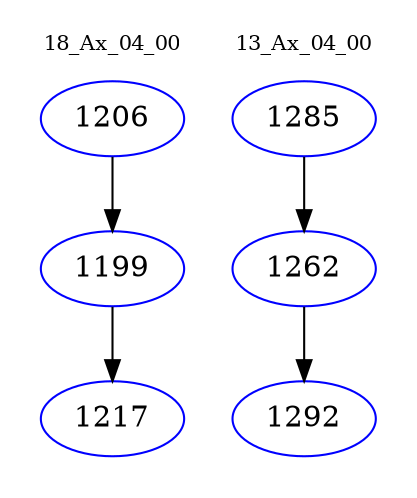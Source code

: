 digraph{
subgraph cluster_0 {
color = white
label = "18_Ax_04_00";
fontsize=10;
T0_1206 [label="1206", color="blue"]
T0_1206 -> T0_1199 [color="black"]
T0_1199 [label="1199", color="blue"]
T0_1199 -> T0_1217 [color="black"]
T0_1217 [label="1217", color="blue"]
}
subgraph cluster_1 {
color = white
label = "13_Ax_04_00";
fontsize=10;
T1_1285 [label="1285", color="blue"]
T1_1285 -> T1_1262 [color="black"]
T1_1262 [label="1262", color="blue"]
T1_1262 -> T1_1292 [color="black"]
T1_1292 [label="1292", color="blue"]
}
}

